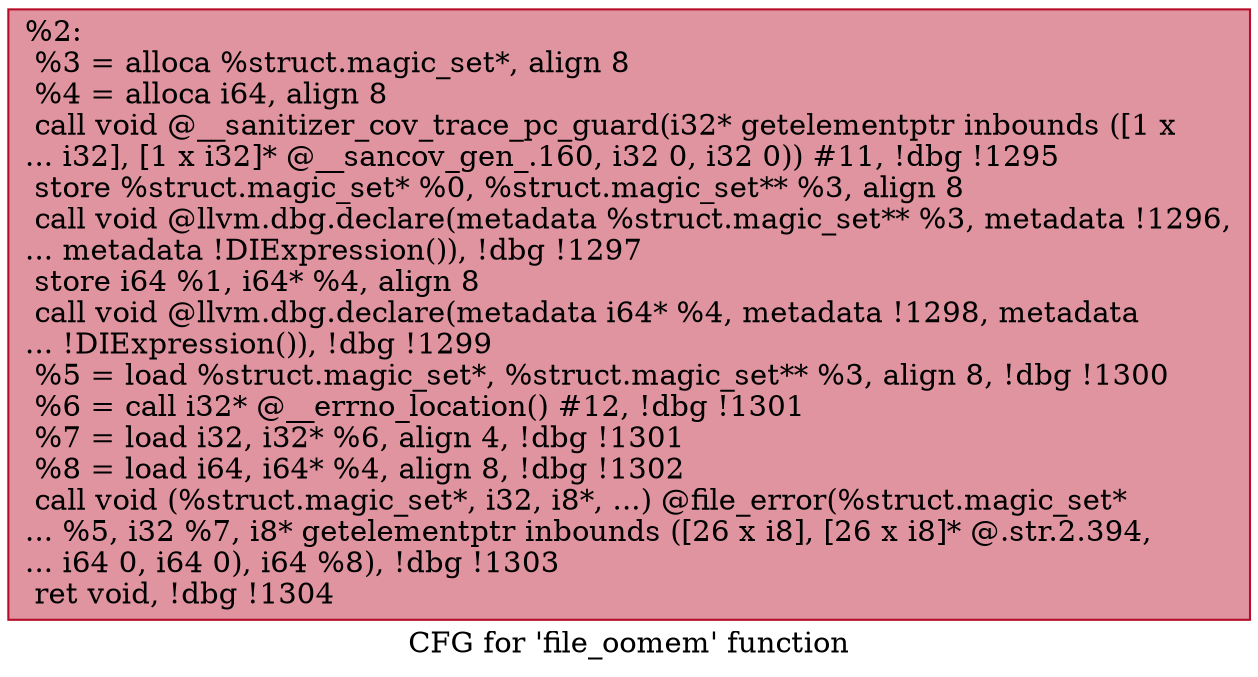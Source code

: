 digraph "CFG for 'file_oomem' function" {
	label="CFG for 'file_oomem' function";

	Node0x555555b09da0 [shape=record,color="#b70d28ff", style=filled, fillcolor="#b70d2870",label="{%2:\l  %3 = alloca %struct.magic_set*, align 8\l  %4 = alloca i64, align 8\l  call void @__sanitizer_cov_trace_pc_guard(i32* getelementptr inbounds ([1 x\l... i32], [1 x i32]* @__sancov_gen_.160, i32 0, i32 0)) #11, !dbg !1295\l  store %struct.magic_set* %0, %struct.magic_set** %3, align 8\l  call void @llvm.dbg.declare(metadata %struct.magic_set** %3, metadata !1296,\l... metadata !DIExpression()), !dbg !1297\l  store i64 %1, i64* %4, align 8\l  call void @llvm.dbg.declare(metadata i64* %4, metadata !1298, metadata\l... !DIExpression()), !dbg !1299\l  %5 = load %struct.magic_set*, %struct.magic_set** %3, align 8, !dbg !1300\l  %6 = call i32* @__errno_location() #12, !dbg !1301\l  %7 = load i32, i32* %6, align 4, !dbg !1301\l  %8 = load i64, i64* %4, align 8, !dbg !1302\l  call void (%struct.magic_set*, i32, i8*, ...) @file_error(%struct.magic_set*\l... %5, i32 %7, i8* getelementptr inbounds ([26 x i8], [26 x i8]* @.str.2.394,\l... i64 0, i64 0), i64 %8), !dbg !1303\l  ret void, !dbg !1304\l}"];
}
